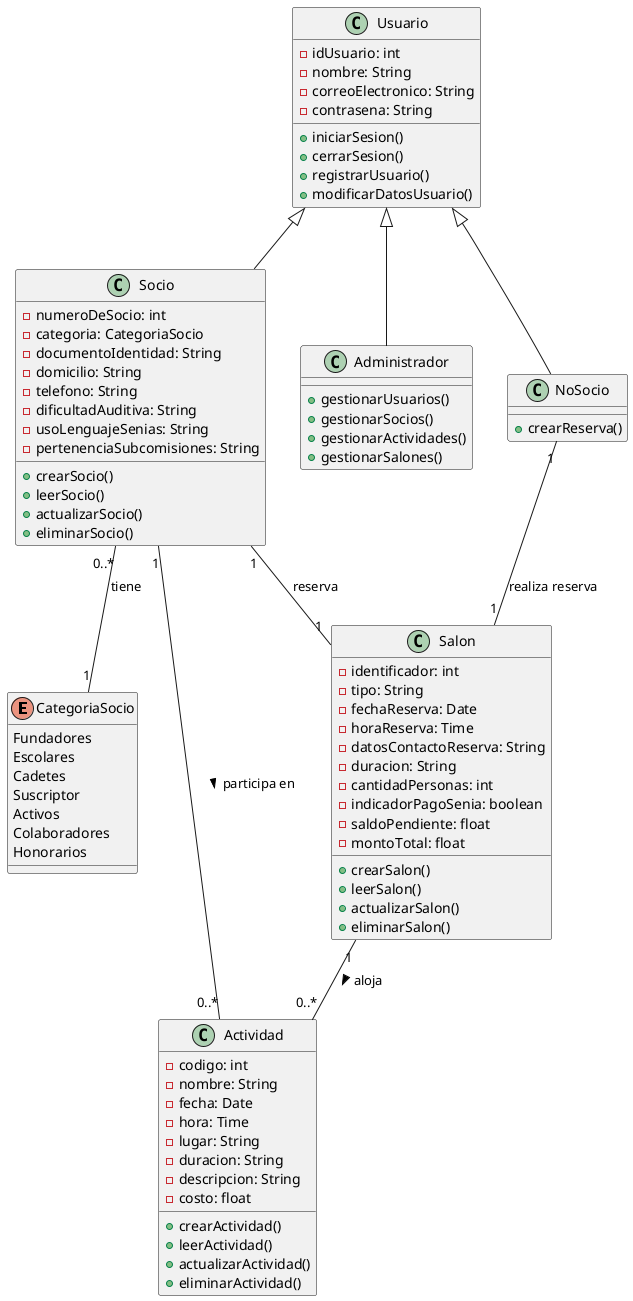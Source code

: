 @startuml
enum CategoriaSocio {
  Fundadores
  Escolares
  Cadetes
  Suscriptor
  Activos
  Colaboradores
  Honorarios
}

class Usuario {
  - idUsuario: int
  - nombre: String
  - correoElectronico: String
  - contrasena: String
  + iniciarSesion()
  + cerrarSesion()
  + registrarUsuario()
  + modificarDatosUsuario()
}

class Socio {
  - numeroDeSocio: int
  - categoria: CategoriaSocio
  - documentoIdentidad: String
  - domicilio: String
  - telefono: String
  - dificultadAuditiva: String
  - usoLenguajeSenias: String
  - pertenenciaSubcomisiones: String
  + crearSocio()
  + leerSocio()
  + actualizarSocio()
  + eliminarSocio()
}

class Administrador {
  + gestionarUsuarios()
  + gestionarSocios()
  + gestionarActividades()
  + gestionarSalones()
}

class NoSocio {
  + crearReserva()
}

class Actividad {
  - codigo: int
  - nombre: String
  - fecha: Date
  - hora: Time
  - lugar: String
  - duracion: String
  - descripcion: String
  - costo: float
  + crearActividad()
  + leerActividad()
  + actualizarActividad()
  + eliminarActividad()
}

class Salon {
  - identificador: int
  - tipo: String
  - fechaReserva: Date
  - horaReserva: Time
  - datosContactoReserva: String
  - duracion: String
  - cantidadPersonas: int
  - indicadorPagoSenia: boolean
  - saldoPendiente: float
  - montoTotal: float
  + crearSalon()
  + leerSalon()
  + actualizarSalon()
  + eliminarSalon()
}

Usuario <|-- Socio
Usuario <|-- Administrador
Usuario <|-- NoSocio

Socio "1" -- "0..*" Actividad : participa en >
Salon "1" -- "0..*" Actividad : aloja >
Socio "0..*" -- "1" CategoriaSocio : tiene
Socio "1" -- "1" Salon : reserva
NoSocio "1" -- "1" Salon : realiza reserva

@enduml